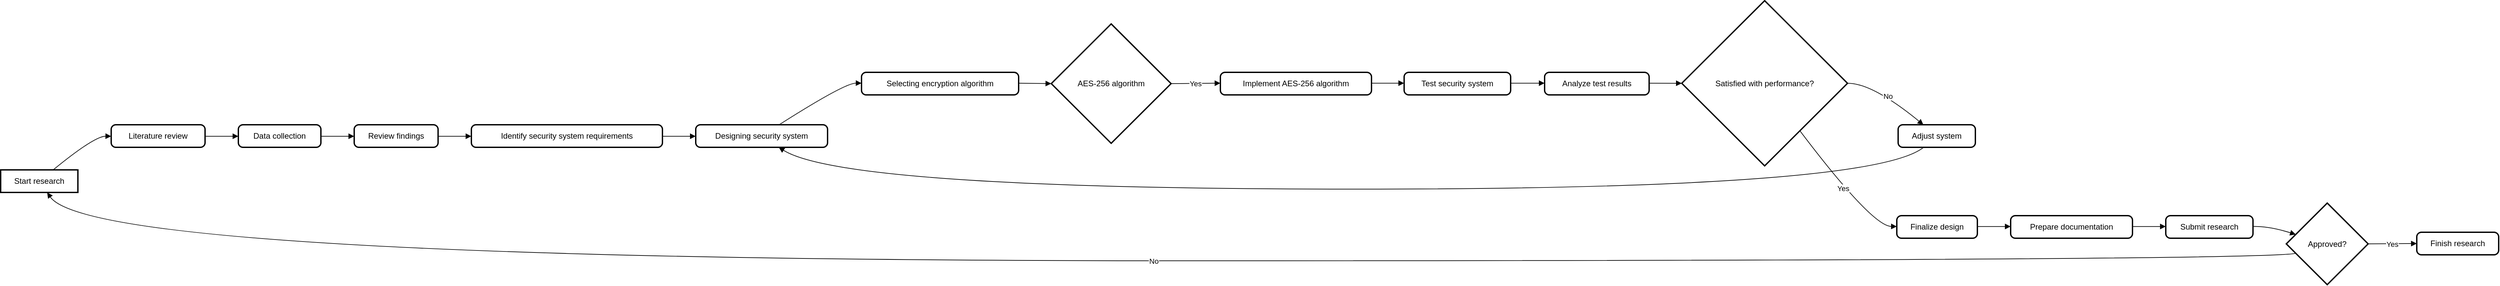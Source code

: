 <mxfile version="24.7.8">
  <diagram name="Page-1" id="PH-UzPS-PtkYrdL2hRFX">
    <mxGraphModel>
      <root>
        <mxCell id="0" />
        <mxCell id="1" parent="0" />
        <mxCell id="2" value="Start research" style="whiteSpace=wrap;strokeWidth=2;" vertex="1" parent="1">
          <mxGeometry y="255" width="116" height="34" as="geometry" />
        </mxCell>
        <mxCell id="3" value="Literature review" style="rounded=1;absoluteArcSize=1;arcSize=14;whiteSpace=wrap;strokeWidth=2;" vertex="1" parent="1">
          <mxGeometry x="166" y="187" width="141" height="34" as="geometry" />
        </mxCell>
        <mxCell id="4" value="Data collection" style="rounded=1;absoluteArcSize=1;arcSize=14;whiteSpace=wrap;strokeWidth=2;" vertex="1" parent="1">
          <mxGeometry x="357" y="187" width="124" height="34" as="geometry" />
        </mxCell>
        <mxCell id="5" value="Review findings" style="rounded=1;absoluteArcSize=1;arcSize=14;whiteSpace=wrap;strokeWidth=2;" vertex="1" parent="1">
          <mxGeometry x="531" y="187" width="126" height="34" as="geometry" />
        </mxCell>
        <mxCell id="6" value="Identify security system requirements" style="rounded=1;absoluteArcSize=1;arcSize=14;whiteSpace=wrap;strokeWidth=2;" vertex="1" parent="1">
          <mxGeometry x="707" y="187" width="287" height="34" as="geometry" />
        </mxCell>
        <mxCell id="7" value="Designing security system" style="rounded=1;absoluteArcSize=1;arcSize=14;whiteSpace=wrap;strokeWidth=2;" vertex="1" parent="1">
          <mxGeometry x="1044" y="187" width="198" height="34" as="geometry" />
        </mxCell>
        <mxCell id="8" value="Selecting encryption algorithm" style="rounded=1;absoluteArcSize=1;arcSize=14;whiteSpace=wrap;strokeWidth=2;" vertex="1" parent="1">
          <mxGeometry x="1293" y="108" width="236" height="34" as="geometry" />
        </mxCell>
        <mxCell id="9" value="AES-256 algorithm" style="rhombus;strokeWidth=2;whiteSpace=wrap;" vertex="1" parent="1">
          <mxGeometry x="1578" y="35" width="180" height="180" as="geometry" />
        </mxCell>
        <mxCell id="10" value="Implement AES-256 algorithm" style="rounded=1;absoluteArcSize=1;arcSize=14;whiteSpace=wrap;strokeWidth=2;" vertex="1" parent="1">
          <mxGeometry x="1832" y="108" width="227" height="34" as="geometry" />
        </mxCell>
        <mxCell id="11" value="Test security system" style="rounded=1;absoluteArcSize=1;arcSize=14;whiteSpace=wrap;strokeWidth=2;" vertex="1" parent="1">
          <mxGeometry x="2108" y="108" width="160" height="34" as="geometry" />
        </mxCell>
        <mxCell id="12" value="Analyze test results" style="rounded=1;absoluteArcSize=1;arcSize=14;whiteSpace=wrap;strokeWidth=2;" vertex="1" parent="1">
          <mxGeometry x="2319" y="108" width="157" height="34" as="geometry" />
        </mxCell>
        <mxCell id="13" value="Satisfied with performance?" style="rhombus;strokeWidth=2;whiteSpace=wrap;" vertex="1" parent="1">
          <mxGeometry x="2525" width="249" height="249" as="geometry" />
        </mxCell>
        <mxCell id="14" value="Adjust system" style="rounded=1;absoluteArcSize=1;arcSize=14;whiteSpace=wrap;strokeWidth=2;" vertex="1" parent="1">
          <mxGeometry x="2850" y="187" width="116" height="34" as="geometry" />
        </mxCell>
        <mxCell id="15" value="Finalize design" style="rounded=1;absoluteArcSize=1;arcSize=14;whiteSpace=wrap;strokeWidth=2;" vertex="1" parent="1">
          <mxGeometry x="2848" y="324" width="121" height="34" as="geometry" />
        </mxCell>
        <mxCell id="16" value="Prepare documentation" style="rounded=1;absoluteArcSize=1;arcSize=14;whiteSpace=wrap;strokeWidth=2;" vertex="1" parent="1">
          <mxGeometry x="3019" y="324" width="183" height="34" as="geometry" />
        </mxCell>
        <mxCell id="17" value="Submit research" style="rounded=1;absoluteArcSize=1;arcSize=14;whiteSpace=wrap;strokeWidth=2;" vertex="1" parent="1">
          <mxGeometry x="3252" y="324" width="131" height="34" as="geometry" />
        </mxCell>
        <mxCell id="18" value="Approved?" style="rhombus;strokeWidth=2;whiteSpace=wrap;" vertex="1" parent="1">
          <mxGeometry x="3433" y="305" width="123" height="123" as="geometry" />
        </mxCell>
        <mxCell id="19" value="Finish research" style="rounded=1;absoluteArcSize=1;arcSize=14;whiteSpace=wrap;strokeWidth=2;" vertex="1" parent="1">
          <mxGeometry x="3629" y="349" width="123" height="34" as="geometry" />
        </mxCell>
        <mxCell id="20" value="" style="curved=1;startArrow=none;endArrow=block;exitX=0.68;exitY=0;entryX=0;entryY=0.51;" edge="1" parent="1" source="2" target="3">
          <mxGeometry relative="1" as="geometry">
            <Array as="points">
              <mxPoint x="141" y="204" />
            </Array>
          </mxGeometry>
        </mxCell>
        <mxCell id="21" value="" style="curved=1;startArrow=none;endArrow=block;exitX=1;exitY=0.51;entryX=0;entryY=0.51;" edge="1" parent="1" source="3" target="4">
          <mxGeometry relative="1" as="geometry">
            <Array as="points" />
          </mxGeometry>
        </mxCell>
        <mxCell id="22" value="" style="curved=1;startArrow=none;endArrow=block;exitX=1;exitY=0.51;entryX=0;entryY=0.51;" edge="1" parent="1" source="4" target="5">
          <mxGeometry relative="1" as="geometry">
            <Array as="points" />
          </mxGeometry>
        </mxCell>
        <mxCell id="23" value="" style="curved=1;startArrow=none;endArrow=block;exitX=1;exitY=0.51;entryX=0;entryY=0.51;" edge="1" parent="1" source="5" target="6">
          <mxGeometry relative="1" as="geometry">
            <Array as="points" />
          </mxGeometry>
        </mxCell>
        <mxCell id="24" value="" style="curved=1;startArrow=none;endArrow=block;exitX=1;exitY=0.51;entryX=0;entryY=0.51;" edge="1" parent="1" source="6" target="7">
          <mxGeometry relative="1" as="geometry">
            <Array as="points" />
          </mxGeometry>
        </mxCell>
        <mxCell id="25" value="" style="curved=1;startArrow=none;endArrow=block;exitX=0.63;exitY=0.01;entryX=0;entryY=0.48;" edge="1" parent="1" source="7" target="8">
          <mxGeometry relative="1" as="geometry">
            <Array as="points">
              <mxPoint x="1268" y="124" />
            </Array>
          </mxGeometry>
        </mxCell>
        <mxCell id="26" value="" style="curved=1;startArrow=none;endArrow=block;exitX=1;exitY=0.48;entryX=0;entryY=0.5;" edge="1" parent="1" source="8" target="9">
          <mxGeometry relative="1" as="geometry">
            <Array as="points" />
          </mxGeometry>
        </mxCell>
        <mxCell id="27" value="Yes" style="curved=1;startArrow=none;endArrow=block;exitX=1;exitY=0.5;entryX=0;entryY=0.48;" edge="1" parent="1" source="9" target="10">
          <mxGeometry relative="1" as="geometry">
            <Array as="points" />
          </mxGeometry>
        </mxCell>
        <mxCell id="28" value="" style="curved=1;startArrow=none;endArrow=block;exitX=1;exitY=0.48;entryX=0;entryY=0.48;" edge="1" parent="1" source="10" target="11">
          <mxGeometry relative="1" as="geometry">
            <Array as="points" />
          </mxGeometry>
        </mxCell>
        <mxCell id="29" value="" style="curved=1;startArrow=none;endArrow=block;exitX=1;exitY=0.48;entryX=0;entryY=0.48;" edge="1" parent="1" source="11" target="12">
          <mxGeometry relative="1" as="geometry">
            <Array as="points" />
          </mxGeometry>
        </mxCell>
        <mxCell id="30" value="" style="curved=1;startArrow=none;endArrow=block;exitX=1;exitY=0.48;entryX=0;entryY=0.5;" edge="1" parent="1" source="12" target="13">
          <mxGeometry relative="1" as="geometry">
            <Array as="points" />
          </mxGeometry>
        </mxCell>
        <mxCell id="31" value="No" style="curved=1;startArrow=none;endArrow=block;exitX=1;exitY=0.5;entryX=0.33;entryY=0.01;" edge="1" parent="1" source="13" target="14">
          <mxGeometry relative="1" as="geometry">
            <Array as="points">
              <mxPoint x="2811" y="124" />
            </Array>
          </mxGeometry>
        </mxCell>
        <mxCell id="32" value="" style="curved=1;startArrow=none;endArrow=block;exitX=0.33;exitY=1;entryX=0.63;entryY=1;" edge="1" parent="1" source="14" target="7">
          <mxGeometry relative="1" as="geometry">
            <Array as="points">
              <mxPoint x="2811" y="284" />
              <mxPoint x="1268" y="284" />
            </Array>
          </mxGeometry>
        </mxCell>
        <mxCell id="33" value="Yes" style="curved=1;startArrow=none;endArrow=block;exitX=0.87;exitY=1;entryX=0;entryY=0.48;" edge="1" parent="1" source="13" target="15">
          <mxGeometry relative="1" as="geometry">
            <Array as="points">
              <mxPoint x="2811" y="340" />
            </Array>
          </mxGeometry>
        </mxCell>
        <mxCell id="34" value="" style="curved=1;startArrow=none;endArrow=block;exitX=1;exitY=0.48;entryX=0;entryY=0.48;" edge="1" parent="1" source="15" target="16">
          <mxGeometry relative="1" as="geometry">
            <Array as="points" />
          </mxGeometry>
        </mxCell>
        <mxCell id="35" value="" style="curved=1;startArrow=none;endArrow=block;exitX=1;exitY=0.48;entryX=0;entryY=0.48;" edge="1" parent="1" source="16" target="17">
          <mxGeometry relative="1" as="geometry">
            <Array as="points" />
          </mxGeometry>
        </mxCell>
        <mxCell id="36" value="" style="curved=1;startArrow=none;endArrow=block;exitX=1;exitY=0.48;entryX=0;entryY=0.35;" edge="1" parent="1" source="17" target="18">
          <mxGeometry relative="1" as="geometry">
            <Array as="points">
              <mxPoint x="3408" y="340" />
            </Array>
          </mxGeometry>
        </mxCell>
        <mxCell id="37" value="Yes" style="curved=1;startArrow=none;endArrow=block;exitX=1;exitY=0.5;entryX=0;entryY=0.5;" edge="1" parent="1" source="18" target="19">
          <mxGeometry relative="1" as="geometry">
            <Array as="points" />
          </mxGeometry>
        </mxCell>
        <mxCell id="38" value="No" style="curved=1;startArrow=none;endArrow=block;exitX=0;exitY=0.65;entryX=0.6;entryY=0.99;" edge="1" parent="1" source="18" target="2">
          <mxGeometry relative="1" as="geometry">
            <Array as="points">
              <mxPoint x="3408" y="392" />
              <mxPoint x="141" y="392" />
            </Array>
          </mxGeometry>
        </mxCell>
      </root>
    </mxGraphModel>
  </diagram>
</mxfile>
